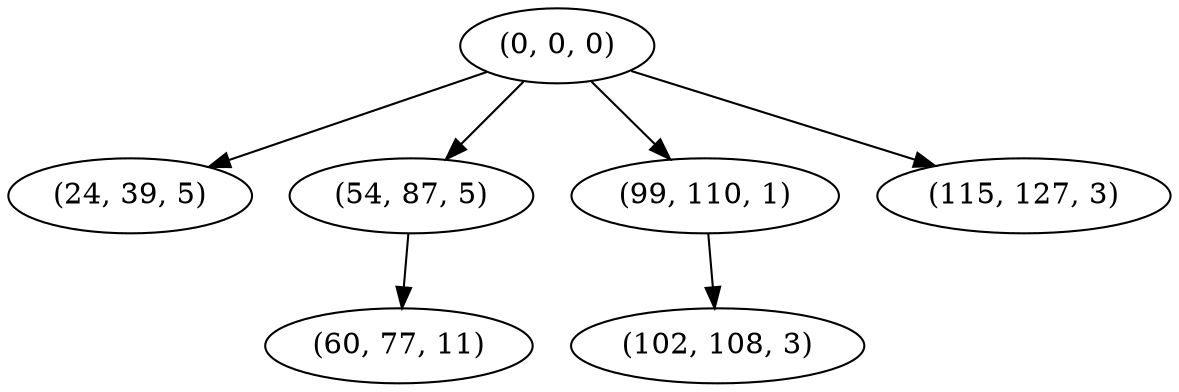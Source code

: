 digraph tree {
    "(0, 0, 0)";
    "(24, 39, 5)";
    "(54, 87, 5)";
    "(60, 77, 11)";
    "(99, 110, 1)";
    "(102, 108, 3)";
    "(115, 127, 3)";
    "(0, 0, 0)" -> "(24, 39, 5)";
    "(0, 0, 0)" -> "(54, 87, 5)";
    "(0, 0, 0)" -> "(99, 110, 1)";
    "(0, 0, 0)" -> "(115, 127, 3)";
    "(54, 87, 5)" -> "(60, 77, 11)";
    "(99, 110, 1)" -> "(102, 108, 3)";
}
